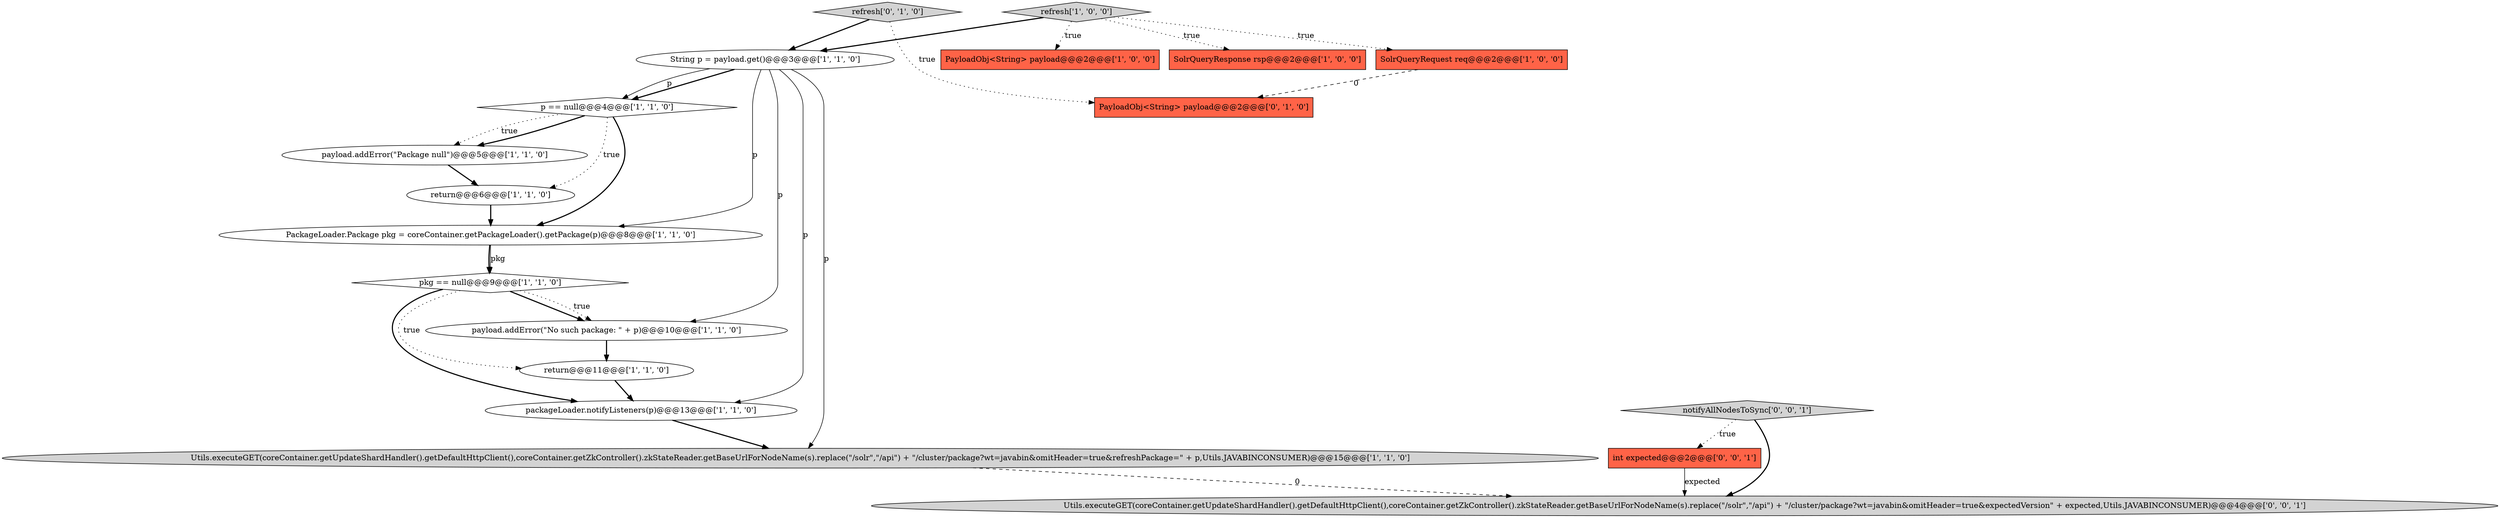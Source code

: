 digraph {
14 [style = filled, label = "PayloadObj<String> payload@@@2@@@['0', '1', '0']", fillcolor = tomato, shape = box image = "AAA1AAABBB2BBB"];
16 [style = filled, label = "int expected@@@2@@@['0', '0', '1']", fillcolor = tomato, shape = box image = "AAA0AAABBB3BBB"];
6 [style = filled, label = "String p = payload.get()@@@3@@@['1', '1', '0']", fillcolor = white, shape = ellipse image = "AAA0AAABBB1BBB"];
3 [style = filled, label = "PayloadObj<String> payload@@@2@@@['1', '0', '0']", fillcolor = tomato, shape = box image = "AAA0AAABBB1BBB"];
9 [style = filled, label = "payload.addError(\"Package null\")@@@5@@@['1', '1', '0']", fillcolor = white, shape = ellipse image = "AAA0AAABBB1BBB"];
10 [style = filled, label = "pkg == null@@@9@@@['1', '1', '0']", fillcolor = white, shape = diamond image = "AAA0AAABBB1BBB"];
1 [style = filled, label = "return@@@6@@@['1', '1', '0']", fillcolor = white, shape = ellipse image = "AAA0AAABBB1BBB"];
4 [style = filled, label = "p == null@@@4@@@['1', '1', '0']", fillcolor = white, shape = diamond image = "AAA0AAABBB1BBB"];
5 [style = filled, label = "SolrQueryResponse rsp@@@2@@@['1', '0', '0']", fillcolor = tomato, shape = box image = "AAA0AAABBB1BBB"];
13 [style = filled, label = "refresh['1', '0', '0']", fillcolor = lightgray, shape = diamond image = "AAA0AAABBB1BBB"];
8 [style = filled, label = "Utils.executeGET(coreContainer.getUpdateShardHandler().getDefaultHttpClient(),coreContainer.getZkController().zkStateReader.getBaseUrlForNodeName(s).replace(\"/solr\",\"/api\") + \"/cluster/package?wt=javabin&omitHeader=true&refreshPackage=\" + p,Utils.JAVABINCONSUMER)@@@15@@@['1', '1', '0']", fillcolor = lightgray, shape = ellipse image = "AAA0AAABBB1BBB"];
12 [style = filled, label = "packageLoader.notifyListeners(p)@@@13@@@['1', '1', '0']", fillcolor = white, shape = ellipse image = "AAA0AAABBB1BBB"];
18 [style = filled, label = "Utils.executeGET(coreContainer.getUpdateShardHandler().getDefaultHttpClient(),coreContainer.getZkController().zkStateReader.getBaseUrlForNodeName(s).replace(\"/solr\",\"/api\") + \"/cluster/package?wt=javabin&omitHeader=true&expectedVersion\" + expected,Utils.JAVABINCONSUMER)@@@4@@@['0', '0', '1']", fillcolor = lightgray, shape = ellipse image = "AAA0AAABBB3BBB"];
17 [style = filled, label = "notifyAllNodesToSync['0', '0', '1']", fillcolor = lightgray, shape = diamond image = "AAA0AAABBB3BBB"];
7 [style = filled, label = "payload.addError(\"No such package: \" + p)@@@10@@@['1', '1', '0']", fillcolor = white, shape = ellipse image = "AAA0AAABBB1BBB"];
2 [style = filled, label = "PackageLoader.Package pkg = coreContainer.getPackageLoader().getPackage(p)@@@8@@@['1', '1', '0']", fillcolor = white, shape = ellipse image = "AAA0AAABBB1BBB"];
0 [style = filled, label = "return@@@11@@@['1', '1', '0']", fillcolor = white, shape = ellipse image = "AAA0AAABBB1BBB"];
15 [style = filled, label = "refresh['0', '1', '0']", fillcolor = lightgray, shape = diamond image = "AAA0AAABBB2BBB"];
11 [style = filled, label = "SolrQueryRequest req@@@2@@@['1', '0', '0']", fillcolor = tomato, shape = box image = "AAA1AAABBB1BBB"];
4->9 [style = bold, label=""];
6->8 [style = solid, label="p"];
16->18 [style = solid, label="expected"];
13->3 [style = dotted, label="true"];
4->1 [style = dotted, label="true"];
0->12 [style = bold, label=""];
13->5 [style = dotted, label="true"];
7->0 [style = bold, label=""];
15->6 [style = bold, label=""];
4->2 [style = bold, label=""];
6->4 [style = solid, label="p"];
15->14 [style = dotted, label="true"];
2->10 [style = bold, label=""];
10->7 [style = bold, label=""];
6->2 [style = solid, label="p"];
17->16 [style = dotted, label="true"];
6->4 [style = bold, label=""];
6->7 [style = solid, label="p"];
6->12 [style = solid, label="p"];
10->12 [style = bold, label=""];
12->8 [style = bold, label=""];
11->14 [style = dashed, label="0"];
2->10 [style = solid, label="pkg"];
10->0 [style = dotted, label="true"];
13->11 [style = dotted, label="true"];
8->18 [style = dashed, label="0"];
1->2 [style = bold, label=""];
13->6 [style = bold, label=""];
4->9 [style = dotted, label="true"];
9->1 [style = bold, label=""];
10->7 [style = dotted, label="true"];
17->18 [style = bold, label=""];
}
